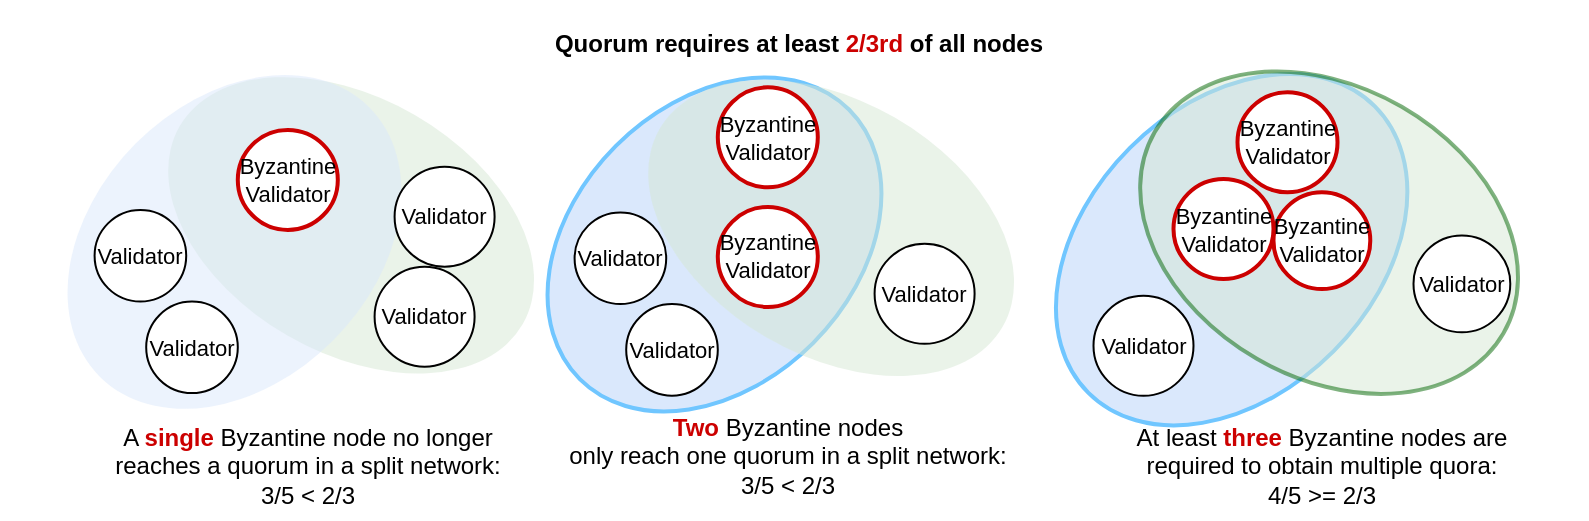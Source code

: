 <mxfile version="14.5.3" type="device"><diagram id="EtqnH0YXzuZULn_uaj5l" name="Page-1"><mxGraphModel dx="1422" dy="766" grid="1" gridSize="10" guides="1" tooltips="1" connect="1" arrows="1" fold="1" page="1" pageScale="1" pageWidth="827" pageHeight="1169" math="0" shadow="0"><root><mxCell id="0"/><mxCell id="1" parent="0"/><mxCell id="eY9ogQLc4v7A3Ja9-tCV-6" value="" style="ellipse;whiteSpace=wrap;html=1;rotation=-45;fillColor=#dae8fc;strokeWidth=2;strokeColor=#70C6FF;" parent="1" vertex="1"><mxGeometry x="522.55" y="53.9" width="202.56" height="143.87" as="geometry"/></mxCell><mxCell id="eY9ogQLc4v7A3Ja9-tCV-7" value="" style="ellipse;whiteSpace=wrap;html=1;rotation=30;fillColor=#d5e8d4;opacity=50;strokeColor=#006600;strokeWidth=2;" parent="1" vertex="1"><mxGeometry x="571.87" y="44.66" width="201.34" height="145.36" as="geometry"/></mxCell><mxCell id="eV_ubMiY92iDDV4IxF_4-3" value="" style="ellipse;whiteSpace=wrap;html=1;rotation=-45;fillColor=#dae8fc;strokeColor=#70C6FF;strokeWidth=2;" vertex="1" parent="1"><mxGeometry x="270" y="53.52" width="190.49" height="139.44" as="geometry"/></mxCell><mxCell id="eY9ogQLc4v7A3Ja9-tCV-1" value="&lt;span style=&quot;font-size: 11px;&quot;&gt;Byzantine&lt;/span&gt;&lt;br style=&quot;font-size: 11px;&quot;&gt;&lt;span style=&quot;font-size: 11px;&quot;&gt;Validator&lt;/span&gt;" style="ellipse;whiteSpace=wrap;html=1;aspect=fixed;strokeColor=#CC0000;strokeWidth=2;fontSize=11;" parent="1" vertex="1"><mxGeometry x="626.75" y="47.13" width="50" height="50" as="geometry"/></mxCell><mxCell id="eY9ogQLc4v7A3Ja9-tCV-2" value="&lt;span style=&quot;font-size: 11px;&quot;&gt;Byzantine&lt;/span&gt;&lt;br style=&quot;font-size: 11px;&quot;&gt;&lt;span style=&quot;font-size: 11px;&quot;&gt;Validator&lt;/span&gt;" style="ellipse;whiteSpace=wrap;html=1;aspect=fixed;strokeColor=#CC0000;strokeWidth=2;fontSize=11;" parent="1" vertex="1"><mxGeometry x="644.75" y="97.13" width="48.39" height="48.39" as="geometry"/></mxCell><mxCell id="eY9ogQLc4v7A3Ja9-tCV-4" value="Validator" style="ellipse;whiteSpace=wrap;html=1;aspect=fixed;fontSize=11;" parent="1" vertex="1"><mxGeometry x="554.75" y="148.89" width="50" height="50" as="geometry"/></mxCell><mxCell id="eY9ogQLc4v7A3Ja9-tCV-8" value="" style="ellipse;whiteSpace=wrap;html=1;rotation=30;fillColor=#d5e8d4;strokeColor=none;opacity=50;" parent="1" vertex="1"><mxGeometry x="84.57" y="50" width="197.98" height="127.31" as="geometry"/></mxCell><mxCell id="eY9ogQLc4v7A3Ja9-tCV-9" value="" style="ellipse;whiteSpace=wrap;html=1;rotation=-45;fillColor=#dae8fc;strokeColor=none;opacity=50;" parent="1" vertex="1"><mxGeometry x="30" y="52.25" width="190.49" height="139.44" as="geometry"/></mxCell><mxCell id="eY9ogQLc4v7A3Ja9-tCV-11" value="&lt;span style=&quot;font-size: 11px;&quot;&gt;Byzantine&lt;/span&gt;&lt;br style=&quot;font-size: 11px;&quot;&gt;&lt;span style=&quot;font-size: 11px;&quot;&gt;Validator&lt;/span&gt;" style="ellipse;whiteSpace=wrap;html=1;aspect=fixed;strokeColor=#CC0000;strokeWidth=2;fontSize=11;" parent="1" vertex="1"><mxGeometry x="126.9" y="65.96" width="50" height="50" as="geometry"/></mxCell><mxCell id="eY9ogQLc4v7A3Ja9-tCV-12" value="Validator" style="ellipse;whiteSpace=wrap;html=1;aspect=fixed;fontSize=11;" parent="1" vertex="1"><mxGeometry x="205.3" y="84.35" width="50" height="50" as="geometry"/></mxCell><mxCell id="eY9ogQLc4v7A3Ja9-tCV-13" value="Validator" style="ellipse;whiteSpace=wrap;html=1;aspect=fixed;fontSize=11;" parent="1" vertex="1"><mxGeometry x="81.1" y="151.76" width="45.8" height="45.8" as="geometry"/></mxCell><mxCell id="eY9ogQLc4v7A3Ja9-tCV-14" value="Validator" style="ellipse;whiteSpace=wrap;html=1;aspect=fixed;fontSize=11;" parent="1" vertex="1"><mxGeometry x="55.3" y="105.96" width="45.8" height="45.8" as="geometry"/></mxCell><mxCell id="eY9ogQLc4v7A3Ja9-tCV-15" value="Validator" style="ellipse;whiteSpace=wrap;html=1;aspect=fixed;fontSize=11;" parent="1" vertex="1"><mxGeometry x="195.3" y="134.35" width="50" height="50" as="geometry"/></mxCell><mxCell id="eY9ogQLc4v7A3Ja9-tCV-17" value="&lt;b&gt;Quorum requires at least&amp;nbsp;&lt;font color=&quot;#cc0000&quot;&gt;2/3rd&amp;nbsp;&lt;/font&gt;&lt;/b&gt;&lt;b&gt;of all nodes&lt;/b&gt;" style="text;html=1;strokeColor=none;fillColor=none;align=center;verticalAlign=middle;whiteSpace=wrap;rounded=0;opacity=50;" parent="1" vertex="1"><mxGeometry x="55.3" y="10" width="704.7" height="25.96" as="geometry"/></mxCell><mxCell id="eY9ogQLc4v7A3Ja9-tCV-18" value="A &lt;b&gt;&lt;font color=&quot;#cc0000&quot;&gt;single &lt;/font&gt;&lt;/b&gt;Byzantine node no longer &lt;br&gt;reaches a quorum in a split network: &lt;br&gt;3/5 &amp;lt; 2/3" style="text;html=1;strokeColor=none;fillColor=none;align=center;verticalAlign=middle;whiteSpace=wrap;rounded=0;opacity=50;" parent="1" vertex="1"><mxGeometry x="30" y="207.56" width="264" height="52.44" as="geometry"/></mxCell><mxCell id="eY9ogQLc4v7A3Ja9-tCV-21" value="At least &lt;b&gt;&lt;font color=&quot;#cc0000&quot;&gt;three&lt;/font&gt;&lt;/b&gt; Byzantine nodes are &lt;br&gt;required to obtain multiple quora:&lt;br&gt;4/5 &amp;gt;= 2/3" style="text;html=1;strokeColor=none;fillColor=none;align=center;verticalAlign=middle;whiteSpace=wrap;rounded=0;opacity=50;" parent="1" vertex="1"><mxGeometry x="536.95" y="213.78" width="264" height="40" as="geometry"/></mxCell><mxCell id="eY9ogQLc4v7A3Ja9-tCV-22" value="Validator" style="ellipse;whiteSpace=wrap;html=1;aspect=fixed;fontSize=11;" parent="1" vertex="1"><mxGeometry x="714.75" y="118.74" width="48.39" height="48.39" as="geometry"/></mxCell><mxCell id="eV_ubMiY92iDDV4IxF_4-1" value="&lt;span style=&quot;font-size: 11px;&quot;&gt;Byzantine&lt;/span&gt;&lt;br style=&quot;font-size: 11px;&quot;&gt;&lt;span style=&quot;font-size: 11px;&quot;&gt;Validator&lt;/span&gt;" style="ellipse;whiteSpace=wrap;html=1;aspect=fixed;strokeColor=#CC0000;strokeWidth=2;fontSize=11;" vertex="1" parent="1"><mxGeometry x="594.75" y="90.52" width="50" height="50" as="geometry"/></mxCell><mxCell id="eV_ubMiY92iDDV4IxF_4-2" value="" style="ellipse;whiteSpace=wrap;html=1;rotation=30;fillColor=#d5e8d4;strokeColor=none;opacity=50;" vertex="1" parent="1"><mxGeometry x="324.57" y="51.27" width="197.98" height="127.31" as="geometry"/></mxCell><mxCell id="eV_ubMiY92iDDV4IxF_4-4" value="&lt;span style=&quot;font-size: 11px;&quot;&gt;Byzantine&lt;/span&gt;&lt;br style=&quot;font-size: 11px;&quot;&gt;&lt;span style=&quot;font-size: 11px;&quot;&gt;Validator&lt;/span&gt;" style="ellipse;whiteSpace=wrap;html=1;aspect=fixed;strokeColor=#CC0000;strokeWidth=2;fontSize=11;" vertex="1" parent="1"><mxGeometry x="366.9" y="44.66" width="50" height="50" as="geometry"/></mxCell><mxCell id="eV_ubMiY92iDDV4IxF_4-5" value="Validator" style="ellipse;whiteSpace=wrap;html=1;aspect=fixed;fontSize=11;" vertex="1" parent="1"><mxGeometry x="445.3" y="122.88" width="50" height="50" as="geometry"/></mxCell><mxCell id="eV_ubMiY92iDDV4IxF_4-6" value="Validator" style="ellipse;whiteSpace=wrap;html=1;aspect=fixed;fontSize=11;" vertex="1" parent="1"><mxGeometry x="321.1" y="153.03" width="45.8" height="45.8" as="geometry"/></mxCell><mxCell id="eV_ubMiY92iDDV4IxF_4-7" value="Validator" style="ellipse;whiteSpace=wrap;html=1;aspect=fixed;fontSize=11;" vertex="1" parent="1"><mxGeometry x="295.3" y="107.23" width="45.8" height="45.8" as="geometry"/></mxCell><mxCell id="eV_ubMiY92iDDV4IxF_4-9" value="&lt;b&gt;&lt;font color=&quot;#cc0000&quot;&gt;Two &lt;/font&gt;&lt;/b&gt;Byzantine nodes&lt;br&gt;only reach one quorum in a split network:&lt;br&gt;3/5 &amp;lt; 2/3" style="text;html=1;strokeColor=none;fillColor=none;align=center;verticalAlign=middle;whiteSpace=wrap;rounded=0;opacity=50;" vertex="1" parent="1"><mxGeometry x="270" y="208.83" width="264" height="40" as="geometry"/></mxCell><mxCell id="eV_ubMiY92iDDV4IxF_4-11" value="&lt;span style=&quot;font-size: 11px;&quot;&gt;Byzantine&lt;/span&gt;&lt;br style=&quot;font-size: 11px;&quot;&gt;&lt;span style=&quot;font-size: 11px;&quot;&gt;Validator&lt;/span&gt;" style="ellipse;whiteSpace=wrap;html=1;aspect=fixed;strokeColor=#CC0000;strokeWidth=2;fontSize=11;" vertex="1" parent="1"><mxGeometry x="366.9" y="104.48" width="50" height="50" as="geometry"/></mxCell></root></mxGraphModel></diagram></mxfile>